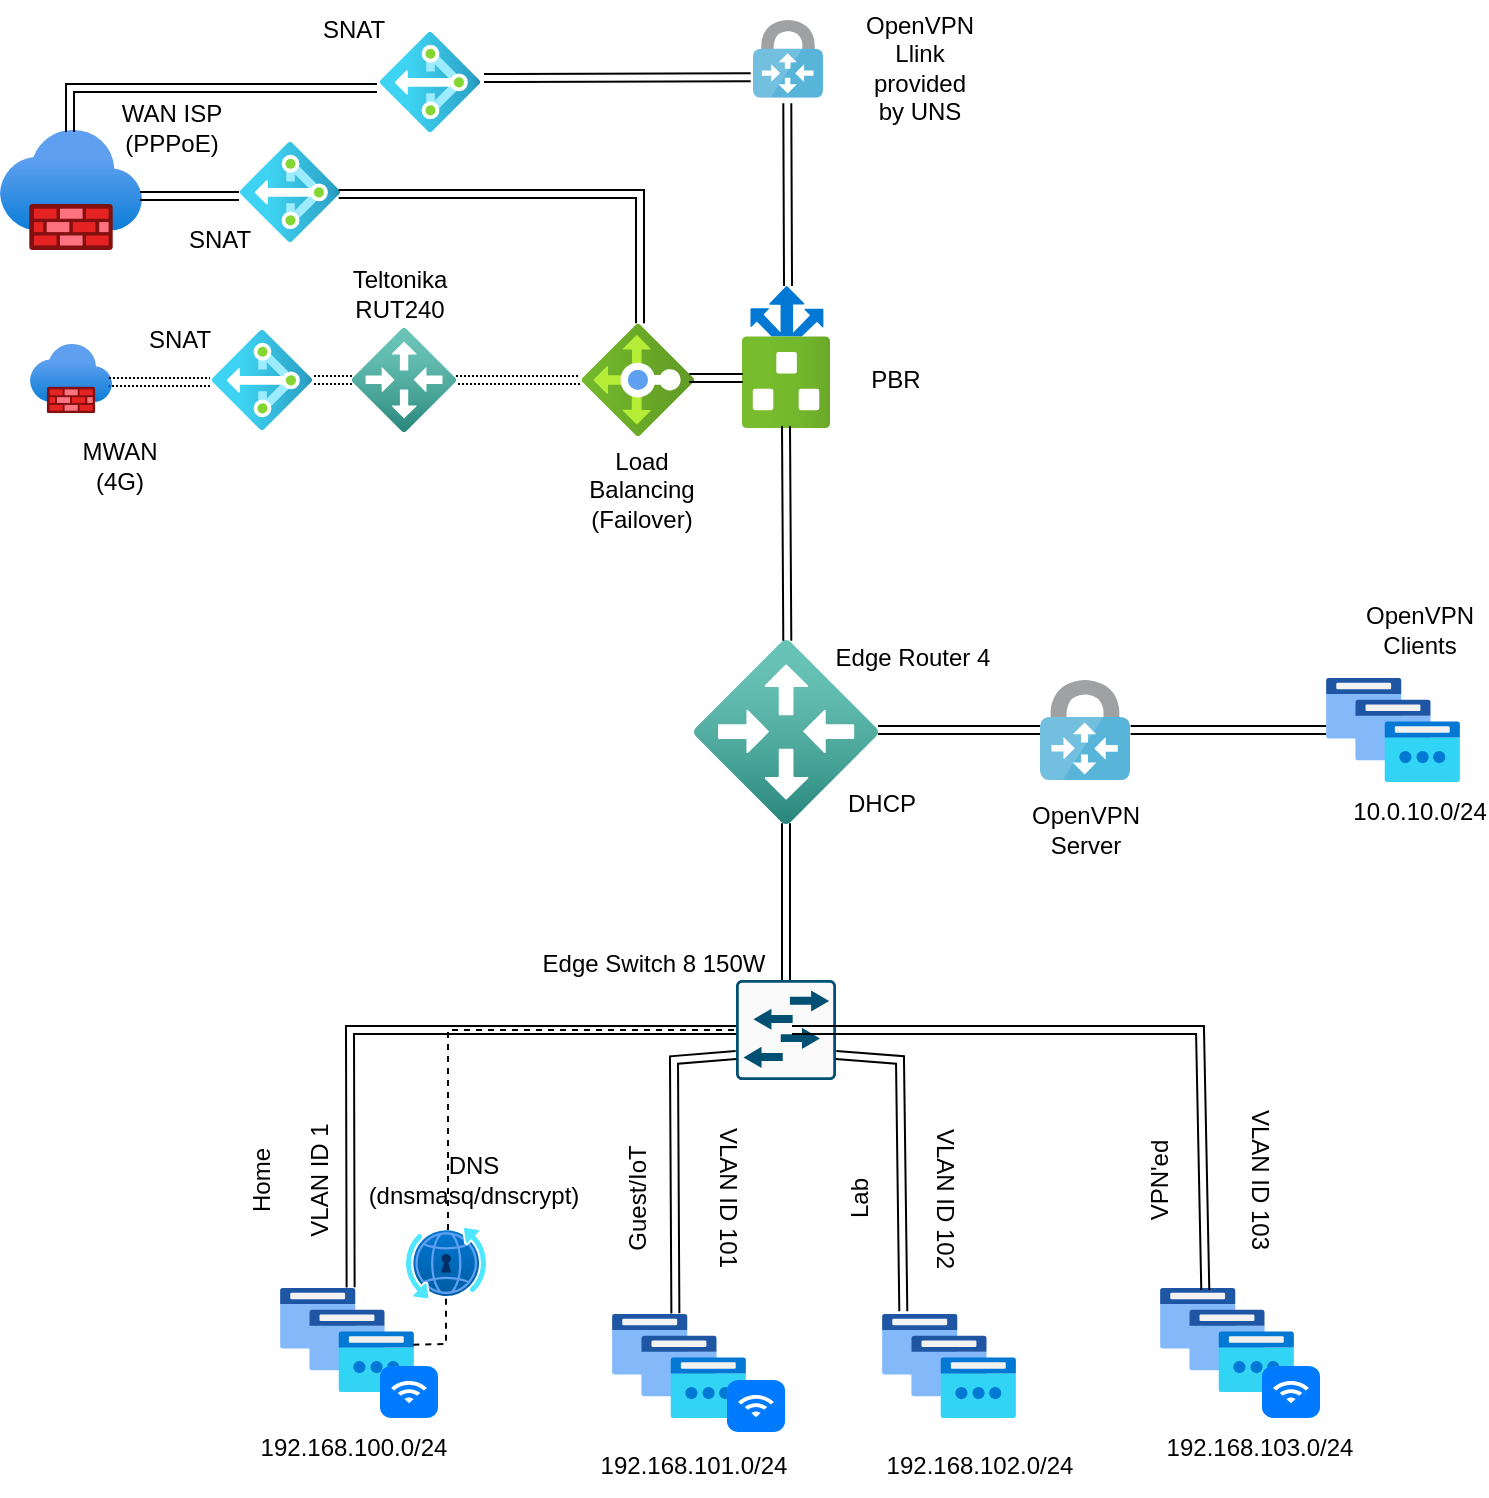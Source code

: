 <mxfile version="21.3.7" type="device">
  <diagram name="Pagina-1" id="-6sXGLotGN9ZcCLTFh_m">
    <mxGraphModel dx="1024" dy="655" grid="1" gridSize="10" guides="1" tooltips="1" connect="1" arrows="1" fold="1" page="1" pageScale="1" pageWidth="827" pageHeight="1169" math="0" shadow="0">
      <root>
        <mxCell id="0" />
        <mxCell id="1" parent="0" />
        <mxCell id="OnRaduhbo4fJ7MF6GFyW-1" value="" style="image;aspect=fixed;html=1;points=[];align=center;fontSize=12;image=img/lib/azure2/networking/Local_Network_Gateways.svg;" vertex="1" parent="1">
          <mxGeometry x="357" y="330" width="92" height="92" as="geometry" />
        </mxCell>
        <mxCell id="OnRaduhbo4fJ7MF6GFyW-2" value="" style="image;aspect=fixed;html=1;points=[];align=center;fontSize=12;image=img/lib/azure2/networking/IP_Groups.svg;" vertex="1" parent="1">
          <mxGeometry x="150" y="654" width="67" height="52" as="geometry" />
        </mxCell>
        <mxCell id="OnRaduhbo4fJ7MF6GFyW-3" value="" style="image;aspect=fixed;html=1;points=[];align=center;fontSize=12;image=img/lib/azure2/networking/IP_Groups.svg;" vertex="1" parent="1">
          <mxGeometry x="316" y="667" width="67" height="52" as="geometry" />
        </mxCell>
        <mxCell id="OnRaduhbo4fJ7MF6GFyW-4" value="" style="image;aspect=fixed;html=1;points=[];align=center;fontSize=12;image=img/lib/azure2/networking/IP_Groups.svg;" vertex="1" parent="1">
          <mxGeometry x="451" y="667" width="67" height="52" as="geometry" />
        </mxCell>
        <mxCell id="OnRaduhbo4fJ7MF6GFyW-5" value="" style="image;aspect=fixed;html=1;points=[];align=center;fontSize=12;image=img/lib/azure2/networking/IP_Groups.svg;" vertex="1" parent="1">
          <mxGeometry x="590" y="654" width="67" height="52" as="geometry" />
        </mxCell>
        <mxCell id="OnRaduhbo4fJ7MF6GFyW-6" value="" style="image;aspect=fixed;html=1;points=[];align=center;fontSize=12;image=img/lib/azure2/networking/Load_Balancers.svg;direction=north;" vertex="1" parent="1">
          <mxGeometry x="301" y="172" width="56" height="56" as="geometry" />
        </mxCell>
        <mxCell id="OnRaduhbo4fJ7MF6GFyW-7" value="" style="image;aspect=fixed;html=1;points=[];align=center;fontSize=12;image=img/lib/azure2/networking/Firewalls.svg;" vertex="1" parent="1">
          <mxGeometry x="10" y="75" width="71" height="60" as="geometry" />
        </mxCell>
        <mxCell id="OnRaduhbo4fJ7MF6GFyW-8" value="" style="image;aspect=fixed;html=1;points=[];align=center;fontSize=12;image=img/lib/azure2/networking/Firewalls.svg;" vertex="1" parent="1">
          <mxGeometry x="25" y="182" width="41" height="34.65" as="geometry" />
        </mxCell>
        <mxCell id="OnRaduhbo4fJ7MF6GFyW-10" value="" style="image;sketch=0;aspect=fixed;html=1;points=[];align=center;fontSize=12;image=img/lib/mscae/VPN_Gateway.svg;" vertex="1" parent="1">
          <mxGeometry x="530" y="350" width="45" height="50" as="geometry" />
        </mxCell>
        <mxCell id="OnRaduhbo4fJ7MF6GFyW-11" value="" style="image;aspect=fixed;html=1;points=[];align=center;fontSize=12;image=img/lib/azure2/networking/IP_Groups.svg;" vertex="1" parent="1">
          <mxGeometry x="673" y="349" width="67" height="52" as="geometry" />
        </mxCell>
        <mxCell id="OnRaduhbo4fJ7MF6GFyW-12" value="" style="image;sketch=0;aspect=fixed;html=1;points=[];align=center;fontSize=12;image=img/lib/mscae/VPN_Gateway.svg;" vertex="1" parent="1">
          <mxGeometry x="386.5" y="20" width="35" height="38.89" as="geometry" />
        </mxCell>
        <mxCell id="OnRaduhbo4fJ7MF6GFyW-13" value="" style="image;aspect=fixed;html=1;points=[];align=center;fontSize=12;image=img/lib/azure2/networking/DNS_Private_Resolver.svg;" vertex="1" parent="1">
          <mxGeometry x="213" y="624" width="40" height="35.29" as="geometry" />
        </mxCell>
        <mxCell id="OnRaduhbo4fJ7MF6GFyW-14" value="" style="sketch=0;points=[[0.015,0.015,0],[0.985,0.015,0],[0.985,0.985,0],[0.015,0.985,0],[0.25,0,0],[0.5,0,0],[0.75,0,0],[1,0.25,0],[1,0.5,0],[1,0.75,0],[0.75,1,0],[0.5,1,0],[0.25,1,0],[0,0.75,0],[0,0.5,0],[0,0.25,0]];verticalLabelPosition=bottom;html=1;verticalAlign=top;aspect=fixed;align=center;pointerEvents=1;shape=mxgraph.cisco19.rect;prIcon=l2_switch;fillColor=#FAFAFA;strokeColor=#005073;" vertex="1" parent="1">
          <mxGeometry x="378" y="500" width="50" height="50" as="geometry" />
        </mxCell>
        <mxCell id="OnRaduhbo4fJ7MF6GFyW-15" value="" style="image;aspect=fixed;html=1;points=[];align=center;fontSize=12;image=img/lib/azure2/networking/Local_Network_Gateways.svg;" vertex="1" parent="1">
          <mxGeometry x="186" y="174" width="52" height="52" as="geometry" />
        </mxCell>
        <mxCell id="OnRaduhbo4fJ7MF6GFyW-16" value="" style="image;aspect=fixed;html=1;points=[];align=center;fontSize=12;image=img/lib/azure2/networking/NAT.svg;direction=north;" vertex="1" parent="1">
          <mxGeometry x="130" y="81" width="50" height="50" as="geometry" />
        </mxCell>
        <mxCell id="OnRaduhbo4fJ7MF6GFyW-17" value="" style="image;aspect=fixed;html=1;points=[];align=center;fontSize=12;image=img/lib/azure2/networking/NAT.svg;direction=north;" vertex="1" parent="1">
          <mxGeometry x="200" y="26" width="50" height="50" as="geometry" />
        </mxCell>
        <mxCell id="OnRaduhbo4fJ7MF6GFyW-18" value="" style="image;aspect=fixed;html=1;points=[];align=center;fontSize=12;image=img/lib/azure2/networking/NAT.svg;direction=north;" vertex="1" parent="1">
          <mxGeometry x="116" y="175" width="50" height="50" as="geometry" />
        </mxCell>
        <mxCell id="OnRaduhbo4fJ7MF6GFyW-19" value="" style="image;aspect=fixed;html=1;points=[];align=center;fontSize=12;image=img/lib/azure2/networking/Route_Filters.svg;direction=north;" vertex="1" parent="1">
          <mxGeometry x="381" y="153" width="44" height="71" as="geometry" />
        </mxCell>
        <mxCell id="OnRaduhbo4fJ7MF6GFyW-20" value="" style="shape=link;html=1;rounded=0;exitX=0.5;exitY=0.996;exitDx=0;exitDy=0;exitPerimeter=0;entryX=0.5;entryY=0;entryDx=0;entryDy=0;entryPerimeter=0;" edge="1" parent="1" source="OnRaduhbo4fJ7MF6GFyW-1" target="OnRaduhbo4fJ7MF6GFyW-14">
          <mxGeometry width="100" relative="1" as="geometry">
            <mxPoint x="407" y="430" as="sourcePoint" />
            <mxPoint x="507" y="430" as="targetPoint" />
          </mxGeometry>
        </mxCell>
        <mxCell id="OnRaduhbo4fJ7MF6GFyW-21" value="" style="shape=link;html=1;rounded=0;exitX=1;exitY=0.489;exitDx=0;exitDy=0;exitPerimeter=0;" edge="1" parent="1" source="OnRaduhbo4fJ7MF6GFyW-1" target="OnRaduhbo4fJ7MF6GFyW-10">
          <mxGeometry width="100" relative="1" as="geometry">
            <mxPoint x="410" y="440" as="sourcePoint" />
            <mxPoint x="530" y="375" as="targetPoint" />
          </mxGeometry>
        </mxCell>
        <mxCell id="OnRaduhbo4fJ7MF6GFyW-22" value="" style="shape=link;html=1;rounded=0;exitX=1.007;exitY=0.5;exitDx=0;exitDy=0;exitPerimeter=0;" edge="1" parent="1" source="OnRaduhbo4fJ7MF6GFyW-10" target="OnRaduhbo4fJ7MF6GFyW-11">
          <mxGeometry width="100" relative="1" as="geometry">
            <mxPoint x="410" y="440" as="sourcePoint" />
            <mxPoint x="510" y="440" as="targetPoint" />
          </mxGeometry>
        </mxCell>
        <mxCell id="OnRaduhbo4fJ7MF6GFyW-23" value="" style="shape=link;html=1;rounded=0;entryX=0;entryY=0.5;entryDx=0;entryDy=0;entryPerimeter=0;exitX=0.527;exitY=-0.006;exitDx=0;exitDy=0;exitPerimeter=0;" edge="1" parent="1" source="OnRaduhbo4fJ7MF6GFyW-2" target="OnRaduhbo4fJ7MF6GFyW-14">
          <mxGeometry width="100" relative="1" as="geometry">
            <mxPoint x="310" y="560" as="sourcePoint" />
            <mxPoint x="410" y="560" as="targetPoint" />
            <Array as="points">
              <mxPoint x="185" y="525" />
            </Array>
          </mxGeometry>
        </mxCell>
        <mxCell id="OnRaduhbo4fJ7MF6GFyW-24" value="" style="shape=link;html=1;rounded=0;entryX=0;entryY=0.75;entryDx=0;entryDy=0;entryPerimeter=0;exitX=0.473;exitY=-0.006;exitDx=0;exitDy=0;exitPerimeter=0;" edge="1" parent="1" source="OnRaduhbo4fJ7MF6GFyW-3" target="OnRaduhbo4fJ7MF6GFyW-14">
          <mxGeometry width="100" relative="1" as="geometry">
            <mxPoint x="310" y="560" as="sourcePoint" />
            <mxPoint x="410" y="560" as="targetPoint" />
            <Array as="points">
              <mxPoint x="347" y="540" />
            </Array>
          </mxGeometry>
        </mxCell>
        <mxCell id="OnRaduhbo4fJ7MF6GFyW-25" value="" style="endArrow=none;dashed=1;html=1;rounded=0;exitX=0.995;exitY=0.545;exitDx=0;exitDy=0;exitPerimeter=0;" edge="1" parent="1" source="OnRaduhbo4fJ7MF6GFyW-2" target="OnRaduhbo4fJ7MF6GFyW-13">
          <mxGeometry width="50" height="50" relative="1" as="geometry">
            <mxPoint x="330" y="580" as="sourcePoint" />
            <mxPoint x="380" y="530" as="targetPoint" />
            <Array as="points">
              <mxPoint x="233" y="682" />
            </Array>
          </mxGeometry>
        </mxCell>
        <mxCell id="OnRaduhbo4fJ7MF6GFyW-26" value="" style="endArrow=none;dashed=1;html=1;rounded=0;exitX=0.525;exitY=0.028;exitDx=0;exitDy=0;exitPerimeter=0;entryX=0;entryY=0.5;entryDx=0;entryDy=0;entryPerimeter=0;" edge="1" parent="1" source="OnRaduhbo4fJ7MF6GFyW-13" target="OnRaduhbo4fJ7MF6GFyW-14">
          <mxGeometry width="50" height="50" relative="1" as="geometry">
            <mxPoint x="330" y="580" as="sourcePoint" />
            <mxPoint x="380" y="530" as="targetPoint" />
            <Array as="points">
              <mxPoint x="234" y="525" />
            </Array>
          </mxGeometry>
        </mxCell>
        <mxCell id="OnRaduhbo4fJ7MF6GFyW-27" value="" style="shape=link;html=1;rounded=0;exitX=1;exitY=0.75;exitDx=0;exitDy=0;exitPerimeter=0;entryX=0.159;entryY=-0.026;entryDx=0;entryDy=0;entryPerimeter=0;" edge="1" parent="1" source="OnRaduhbo4fJ7MF6GFyW-14" target="OnRaduhbo4fJ7MF6GFyW-4">
          <mxGeometry width="100" relative="1" as="geometry">
            <mxPoint x="310" y="560" as="sourcePoint" />
            <mxPoint x="480" y="660" as="targetPoint" />
            <Array as="points">
              <mxPoint x="460" y="540" />
            </Array>
          </mxGeometry>
        </mxCell>
        <mxCell id="OnRaduhbo4fJ7MF6GFyW-28" value="" style="shape=link;html=1;rounded=0;exitX=1;exitY=0.5;exitDx=0;exitDy=0;exitPerimeter=0;entryX=0.338;entryY=0.019;entryDx=0;entryDy=0;entryPerimeter=0;" edge="1" parent="1" target="OnRaduhbo4fJ7MF6GFyW-5">
          <mxGeometry width="100" relative="1" as="geometry">
            <mxPoint x="406" y="525" as="sourcePoint" />
            <mxPoint x="610.309" y="654.312" as="targetPoint" />
            <Array as="points">
              <mxPoint x="610" y="525" />
            </Array>
          </mxGeometry>
        </mxCell>
        <mxCell id="OnRaduhbo4fJ7MF6GFyW-30" value="" style="shape=link;html=1;rounded=0;entryX=0.014;entryY=0.5;entryDx=0;entryDy=0;entryPerimeter=0;exitX=0.507;exitY=0.004;exitDx=0;exitDy=0;exitPerimeter=0;" edge="1" parent="1" source="OnRaduhbo4fJ7MF6GFyW-1" target="OnRaduhbo4fJ7MF6GFyW-19">
          <mxGeometry width="100" relative="1" as="geometry">
            <mxPoint x="427" y="350" as="sourcePoint" />
            <mxPoint x="547" y="270" as="targetPoint" />
          </mxGeometry>
        </mxCell>
        <mxCell id="OnRaduhbo4fJ7MF6GFyW-31" value="" style="shape=link;html=1;rounded=0;dashed=1;dashPattern=1 1;" edge="1" parent="1" source="OnRaduhbo4fJ7MF6GFyW-15">
          <mxGeometry width="100" relative="1" as="geometry">
            <mxPoint x="237.324" y="188.668" as="sourcePoint" />
            <mxPoint x="300" y="200" as="targetPoint" />
          </mxGeometry>
        </mxCell>
        <mxCell id="OnRaduhbo4fJ7MF6GFyW-32" value="" style="shape=link;html=1;rounded=0;entryX=0.268;entryY=0.008;entryDx=0;entryDy=0;entryPerimeter=0;exitX=0.411;exitY=0.958;exitDx=0;exitDy=0;exitPerimeter=0;" edge="1" parent="1">
          <mxGeometry width="100" relative="1" as="geometry">
            <mxPoint x="354.648" y="198.984" as="sourcePoint" />
            <mxPoint x="381.352" y="198.972" as="targetPoint" />
          </mxGeometry>
        </mxCell>
        <mxCell id="OnRaduhbo4fJ7MF6GFyW-33" value="" style="shape=link;html=1;rounded=0;entryX=1;entryY=0.523;entryDx=0;entryDy=0;entryPerimeter=0;exitX=0.49;exitY=1.071;exitDx=0;exitDy=0;exitPerimeter=0;" edge="1" parent="1" source="OnRaduhbo4fJ7MF6GFyW-12" target="OnRaduhbo4fJ7MF6GFyW-19">
          <mxGeometry width="100" relative="1" as="geometry">
            <mxPoint x="390" y="340" as="sourcePoint" />
            <mxPoint x="490" y="340" as="targetPoint" />
          </mxGeometry>
        </mxCell>
        <mxCell id="OnRaduhbo4fJ7MF6GFyW-35" value="" style="shape=link;html=1;rounded=0;entryX=-0.033;entryY=0.737;entryDx=0;entryDy=0;entryPerimeter=0;exitX=0.54;exitY=1.04;exitDx=0;exitDy=0;exitPerimeter=0;" edge="1" parent="1" source="OnRaduhbo4fJ7MF6GFyW-17" target="OnRaduhbo4fJ7MF6GFyW-12">
          <mxGeometry width="100" relative="1" as="geometry">
            <mxPoint x="230" y="190" as="sourcePoint" />
            <mxPoint x="330" y="190" as="targetPoint" />
          </mxGeometry>
        </mxCell>
        <mxCell id="OnRaduhbo4fJ7MF6GFyW-36" value="" style="shape=link;html=1;rounded=0;entryX=1.006;entryY=0.518;entryDx=0;entryDy=0;entryPerimeter=0;exitX=0.48;exitY=0.987;exitDx=0;exitDy=0;exitPerimeter=0;" edge="1" parent="1" source="OnRaduhbo4fJ7MF6GFyW-16" target="OnRaduhbo4fJ7MF6GFyW-6">
          <mxGeometry width="100" relative="1" as="geometry">
            <mxPoint x="230" y="190" as="sourcePoint" />
            <mxPoint x="330" y="190" as="targetPoint" />
            <Array as="points">
              <mxPoint x="330" y="107" />
            </Array>
          </mxGeometry>
        </mxCell>
        <mxCell id="OnRaduhbo4fJ7MF6GFyW-37" value="" style="shape=link;html=1;rounded=0;entryX=0;entryY=0.519;entryDx=0;entryDy=0;entryPerimeter=0;dashed=1;dashPattern=1 1;" edge="1" parent="1">
          <mxGeometry width="100" relative="1" as="geometry">
            <mxPoint x="167" y="200" as="sourcePoint" />
            <mxPoint x="186" y="199.988" as="targetPoint" />
          </mxGeometry>
        </mxCell>
        <mxCell id="OnRaduhbo4fJ7MF6GFyW-38" value="" style="shape=link;html=1;rounded=0;entryX=0.46;entryY=-0.01;entryDx=0;entryDy=0;entryPerimeter=0;exitX=0.986;exitY=0.55;exitDx=0;exitDy=0;exitPerimeter=0;" edge="1" parent="1" source="OnRaduhbo4fJ7MF6GFyW-7" target="OnRaduhbo4fJ7MF6GFyW-16">
          <mxGeometry width="100" relative="1" as="geometry">
            <mxPoint x="110" y="190" as="sourcePoint" />
            <mxPoint x="210" y="190" as="targetPoint" />
          </mxGeometry>
        </mxCell>
        <mxCell id="OnRaduhbo4fJ7MF6GFyW-39" value="" style="shape=link;html=1;rounded=0;entryX=0.48;entryY=-0.02;entryDx=0;entryDy=0;entryPerimeter=0;exitX=0.963;exitY=0.548;exitDx=0;exitDy=0;exitPerimeter=0;dashed=1;dashPattern=1 1;" edge="1" parent="1" source="OnRaduhbo4fJ7MF6GFyW-8" target="OnRaduhbo4fJ7MF6GFyW-18">
          <mxGeometry width="100" relative="1" as="geometry">
            <mxPoint x="110" y="190" as="sourcePoint" />
            <mxPoint x="210" y="190" as="targetPoint" />
          </mxGeometry>
        </mxCell>
        <mxCell id="OnRaduhbo4fJ7MF6GFyW-40" value="" style="shape=link;html=1;rounded=0;entryX=0.44;entryY=-0.03;entryDx=0;entryDy=0;entryPerimeter=0;exitX=0.493;exitY=0.017;exitDx=0;exitDy=0;exitPerimeter=0;" edge="1" parent="1" source="OnRaduhbo4fJ7MF6GFyW-7" target="OnRaduhbo4fJ7MF6GFyW-17">
          <mxGeometry width="100" relative="1" as="geometry">
            <mxPoint x="110" y="100" as="sourcePoint" />
            <mxPoint x="210" y="100" as="targetPoint" />
            <Array as="points">
              <mxPoint x="45" y="54" />
            </Array>
          </mxGeometry>
        </mxCell>
        <mxCell id="OnRaduhbo4fJ7MF6GFyW-41" value="Edge Router 4" style="text;strokeColor=none;align=center;fillColor=none;html=1;verticalAlign=middle;whiteSpace=wrap;rounded=0;" vertex="1" parent="1">
          <mxGeometry x="421.5" y="314" width="88.5" height="50" as="geometry" />
        </mxCell>
        <mxCell id="OnRaduhbo4fJ7MF6GFyW-42" value="OpenVPN Server" style="text;strokeColor=none;align=center;fillColor=none;html=1;verticalAlign=middle;whiteSpace=wrap;rounded=0;" vertex="1" parent="1">
          <mxGeometry x="522.5" y="410" width="60" height="30" as="geometry" />
        </mxCell>
        <mxCell id="OnRaduhbo4fJ7MF6GFyW-43" value="10.0.10.0/24" style="text;strokeColor=none;align=center;fillColor=none;html=1;verticalAlign=middle;whiteSpace=wrap;rounded=0;" vertex="1" parent="1">
          <mxGeometry x="690" y="401" width="60" height="30" as="geometry" />
        </mxCell>
        <mxCell id="OnRaduhbo4fJ7MF6GFyW-44" value="OpenVPN Clients" style="text;strokeColor=none;align=center;fillColor=none;html=1;verticalAlign=middle;whiteSpace=wrap;rounded=0;" vertex="1" parent="1">
          <mxGeometry x="690" y="310" width="60" height="30" as="geometry" />
        </mxCell>
        <mxCell id="OnRaduhbo4fJ7MF6GFyW-45" value="OpenVPN Llink provided by UNS" style="text;strokeColor=none;align=center;fillColor=none;html=1;verticalAlign=middle;whiteSpace=wrap;rounded=0;" vertex="1" parent="1">
          <mxGeometry x="440" y="28.89" width="60" height="30" as="geometry" />
        </mxCell>
        <mxCell id="OnRaduhbo4fJ7MF6GFyW-46" value="SNAT" style="text;strokeColor=none;align=center;fillColor=none;html=1;verticalAlign=middle;whiteSpace=wrap;rounded=0;" vertex="1" parent="1">
          <mxGeometry x="157" y="10" width="60" height="30" as="geometry" />
        </mxCell>
        <mxCell id="OnRaduhbo4fJ7MF6GFyW-47" value="SNAT" style="text;strokeColor=none;align=center;fillColor=none;html=1;verticalAlign=middle;whiteSpace=wrap;rounded=0;" vertex="1" parent="1">
          <mxGeometry x="90" y="115" width="60" height="30" as="geometry" />
        </mxCell>
        <mxCell id="OnRaduhbo4fJ7MF6GFyW-48" value="SNAT" style="text;strokeColor=none;align=center;fillColor=none;html=1;verticalAlign=middle;whiteSpace=wrap;rounded=0;" vertex="1" parent="1">
          <mxGeometry x="70" y="165" width="60" height="30" as="geometry" />
        </mxCell>
        <mxCell id="OnRaduhbo4fJ7MF6GFyW-49" value="Teltonika RUT240" style="text;strokeColor=none;align=center;fillColor=none;html=1;verticalAlign=middle;whiteSpace=wrap;rounded=0;" vertex="1" parent="1">
          <mxGeometry x="180" y="142" width="60" height="30" as="geometry" />
        </mxCell>
        <mxCell id="OnRaduhbo4fJ7MF6GFyW-50" value="Load Balancing (Failover)" style="text;strokeColor=none;align=center;fillColor=none;html=1;verticalAlign=middle;whiteSpace=wrap;rounded=0;" vertex="1" parent="1">
          <mxGeometry x="301" y="240" width="60" height="30" as="geometry" />
        </mxCell>
        <mxCell id="OnRaduhbo4fJ7MF6GFyW-52" value="WAN ISP (PPPoE)" style="text;strokeColor=none;align=center;fillColor=none;html=1;verticalAlign=middle;whiteSpace=wrap;rounded=0;" vertex="1" parent="1">
          <mxGeometry x="66" y="58.89" width="60" height="30" as="geometry" />
        </mxCell>
        <mxCell id="OnRaduhbo4fJ7MF6GFyW-53" value="MWAN (4G)" style="text;strokeColor=none;align=center;fillColor=none;html=1;verticalAlign=middle;whiteSpace=wrap;rounded=0;" vertex="1" parent="1">
          <mxGeometry x="40" y="228" width="60" height="30" as="geometry" />
        </mxCell>
        <mxCell id="OnRaduhbo4fJ7MF6GFyW-54" value="DNS (dnsmasq/dnscrypt)" style="text;strokeColor=none;align=center;fillColor=none;html=1;verticalAlign=middle;whiteSpace=wrap;rounded=0;" vertex="1" parent="1">
          <mxGeometry x="217" y="585" width="60" height="30" as="geometry" />
        </mxCell>
        <mxCell id="OnRaduhbo4fJ7MF6GFyW-55" value="DHCP" style="text;strokeColor=none;align=center;fillColor=none;html=1;verticalAlign=middle;whiteSpace=wrap;rounded=0;" vertex="1" parent="1">
          <mxGeometry x="421" y="397" width="60" height="30" as="geometry" />
        </mxCell>
        <mxCell id="OnRaduhbo4fJ7MF6GFyW-56" value="192.168.100.0/24" style="text;strokeColor=none;align=center;fillColor=none;html=1;verticalAlign=middle;whiteSpace=wrap;rounded=0;" vertex="1" parent="1">
          <mxGeometry x="157" y="719" width="60" height="30" as="geometry" />
        </mxCell>
        <mxCell id="OnRaduhbo4fJ7MF6GFyW-57" value="192.168.101.0/24" style="text;strokeColor=none;align=center;fillColor=none;html=1;verticalAlign=middle;whiteSpace=wrap;rounded=0;" vertex="1" parent="1">
          <mxGeometry x="326.5" y="728" width="60" height="30" as="geometry" />
        </mxCell>
        <mxCell id="OnRaduhbo4fJ7MF6GFyW-58" value="&lt;div&gt;192.168.102.0/24&lt;/div&gt;" style="text;strokeColor=none;align=center;fillColor=none;html=1;verticalAlign=middle;whiteSpace=wrap;rounded=0;" vertex="1" parent="1">
          <mxGeometry x="470" y="728" width="60" height="30" as="geometry" />
        </mxCell>
        <mxCell id="OnRaduhbo4fJ7MF6GFyW-59" value="Edge Switch 8 150W" style="text;strokeColor=none;align=center;fillColor=none;html=1;verticalAlign=middle;whiteSpace=wrap;rounded=0;" vertex="1" parent="1">
          <mxGeometry x="275" y="472" width="123.5" height="40" as="geometry" />
        </mxCell>
        <mxCell id="OnRaduhbo4fJ7MF6GFyW-60" value="PBR" style="text;strokeColor=none;align=center;fillColor=none;html=1;verticalAlign=middle;whiteSpace=wrap;rounded=0;" vertex="1" parent="1">
          <mxGeometry x="428" y="185" width="60" height="30" as="geometry" />
        </mxCell>
        <mxCell id="OnRaduhbo4fJ7MF6GFyW-61" value="&lt;div&gt;192.168.103.0/24&lt;/div&gt;" style="text;strokeColor=none;align=center;fillColor=none;html=1;verticalAlign=middle;whiteSpace=wrap;rounded=0;" vertex="1" parent="1">
          <mxGeometry x="610" y="719" width="60" height="30" as="geometry" />
        </mxCell>
        <mxCell id="OnRaduhbo4fJ7MF6GFyW-62" value="Home" style="text;strokeColor=none;align=center;fillColor=none;html=1;verticalAlign=middle;whiteSpace=wrap;rounded=0;rotation=270;" vertex="1" parent="1">
          <mxGeometry x="111" y="585" width="60" height="30" as="geometry" />
        </mxCell>
        <mxCell id="OnRaduhbo4fJ7MF6GFyW-63" value="Guest/IoT" style="text;strokeColor=none;align=center;fillColor=none;html=1;verticalAlign=middle;whiteSpace=wrap;rounded=0;rotation=270;" vertex="1" parent="1">
          <mxGeometry x="299" y="594" width="60" height="30" as="geometry" />
        </mxCell>
        <mxCell id="OnRaduhbo4fJ7MF6GFyW-64" value="Lab" style="text;strokeColor=none;align=center;fillColor=none;html=1;verticalAlign=middle;whiteSpace=wrap;rounded=0;rotation=270;" vertex="1" parent="1">
          <mxGeometry x="410" y="594" width="60" height="30" as="geometry" />
        </mxCell>
        <mxCell id="OnRaduhbo4fJ7MF6GFyW-65" value="VPN&#39;ed" style="text;strokeColor=none;align=center;fillColor=none;html=1;verticalAlign=middle;whiteSpace=wrap;rounded=0;rotation=270;" vertex="1" parent="1">
          <mxGeometry x="560" y="585" width="60" height="30" as="geometry" />
        </mxCell>
        <mxCell id="OnRaduhbo4fJ7MF6GFyW-66" value="VLAN ID 1" style="text;strokeColor=none;align=center;fillColor=none;html=1;verticalAlign=middle;whiteSpace=wrap;rounded=0;rotation=270;" vertex="1" parent="1">
          <mxGeometry x="140" y="585" width="60" height="30" as="geometry" />
        </mxCell>
        <mxCell id="OnRaduhbo4fJ7MF6GFyW-67" value="VLAN ID 103" style="text;strokeColor=none;align=center;fillColor=none;html=1;verticalAlign=middle;whiteSpace=wrap;rounded=0;rotation=90;" vertex="1" parent="1">
          <mxGeometry x="600" y="585" width="80" height="30" as="geometry" />
        </mxCell>
        <mxCell id="OnRaduhbo4fJ7MF6GFyW-68" value="&lt;div&gt;VLAN ID 102&lt;/div&gt;" style="text;strokeColor=none;align=center;fillColor=none;html=1;verticalAlign=middle;whiteSpace=wrap;rounded=0;rotation=90;" vertex="1" parent="1">
          <mxGeometry x="442.5" y="594" width="80" height="30" as="geometry" />
        </mxCell>
        <mxCell id="OnRaduhbo4fJ7MF6GFyW-69" value="&lt;div&gt;VLAN ID 101&lt;/div&gt;" style="text;strokeColor=none;align=center;fillColor=none;html=1;verticalAlign=middle;whiteSpace=wrap;rounded=0;rotation=90;" vertex="1" parent="1">
          <mxGeometry x="334" y="594" width="80" height="30" as="geometry" />
        </mxCell>
        <mxCell id="OnRaduhbo4fJ7MF6GFyW-70" value="" style="html=1;strokeWidth=1;shadow=0;dashed=0;shape=mxgraph.ios7.misc.wifi;fillColor=#007AFF;strokeColor=none;buttonText=;strokeColor2=#222222;fontColor=#222222;fontSize=8;verticalLabelPosition=bottom;verticalAlign=top;align=center;sketch=0;" vertex="1" parent="1">
          <mxGeometry x="200" y="693" width="29" height="26" as="geometry" />
        </mxCell>
        <mxCell id="OnRaduhbo4fJ7MF6GFyW-71" value="" style="html=1;strokeWidth=1;shadow=0;dashed=0;shape=mxgraph.ios7.misc.wifi;fillColor=#007AFF;strokeColor=none;buttonText=;strokeColor2=#222222;fontColor=#222222;fontSize=8;verticalLabelPosition=bottom;verticalAlign=top;align=center;sketch=0;" vertex="1" parent="1">
          <mxGeometry x="373.5" y="700" width="29" height="26" as="geometry" />
        </mxCell>
        <mxCell id="OnRaduhbo4fJ7MF6GFyW-72" value="" style="html=1;strokeWidth=1;shadow=0;dashed=0;shape=mxgraph.ios7.misc.wifi;fillColor=#007AFF;strokeColor=none;buttonText=;strokeColor2=#222222;fontColor=#222222;fontSize=8;verticalLabelPosition=bottom;verticalAlign=top;align=center;sketch=0;" vertex="1" parent="1">
          <mxGeometry x="641" y="693" width="29" height="26" as="geometry" />
        </mxCell>
      </root>
    </mxGraphModel>
  </diagram>
</mxfile>
